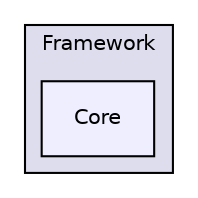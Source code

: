 digraph G {
  compound=true
  node [ fontsize="10", fontname="Helvetica"];
  edge [ labelfontsize="10", labelfontname="Helvetica"];
  subgraph clusterdir_c16df085c44558d172d971f9e77068f0 {
    graph [ bgcolor="#ddddee", pencolor="black", label="Framework" fontname="Helvetica", fontsize="10", URL="dir_c16df085c44558d172d971f9e77068f0.html"]
  dir_18e810e4117992965d590bf395a39555 [shape=box, label="Core", style="filled", fillcolor="#eeeeff", pencolor="black", URL="dir_18e810e4117992965d590bf395a39555.html"];
  }
}

